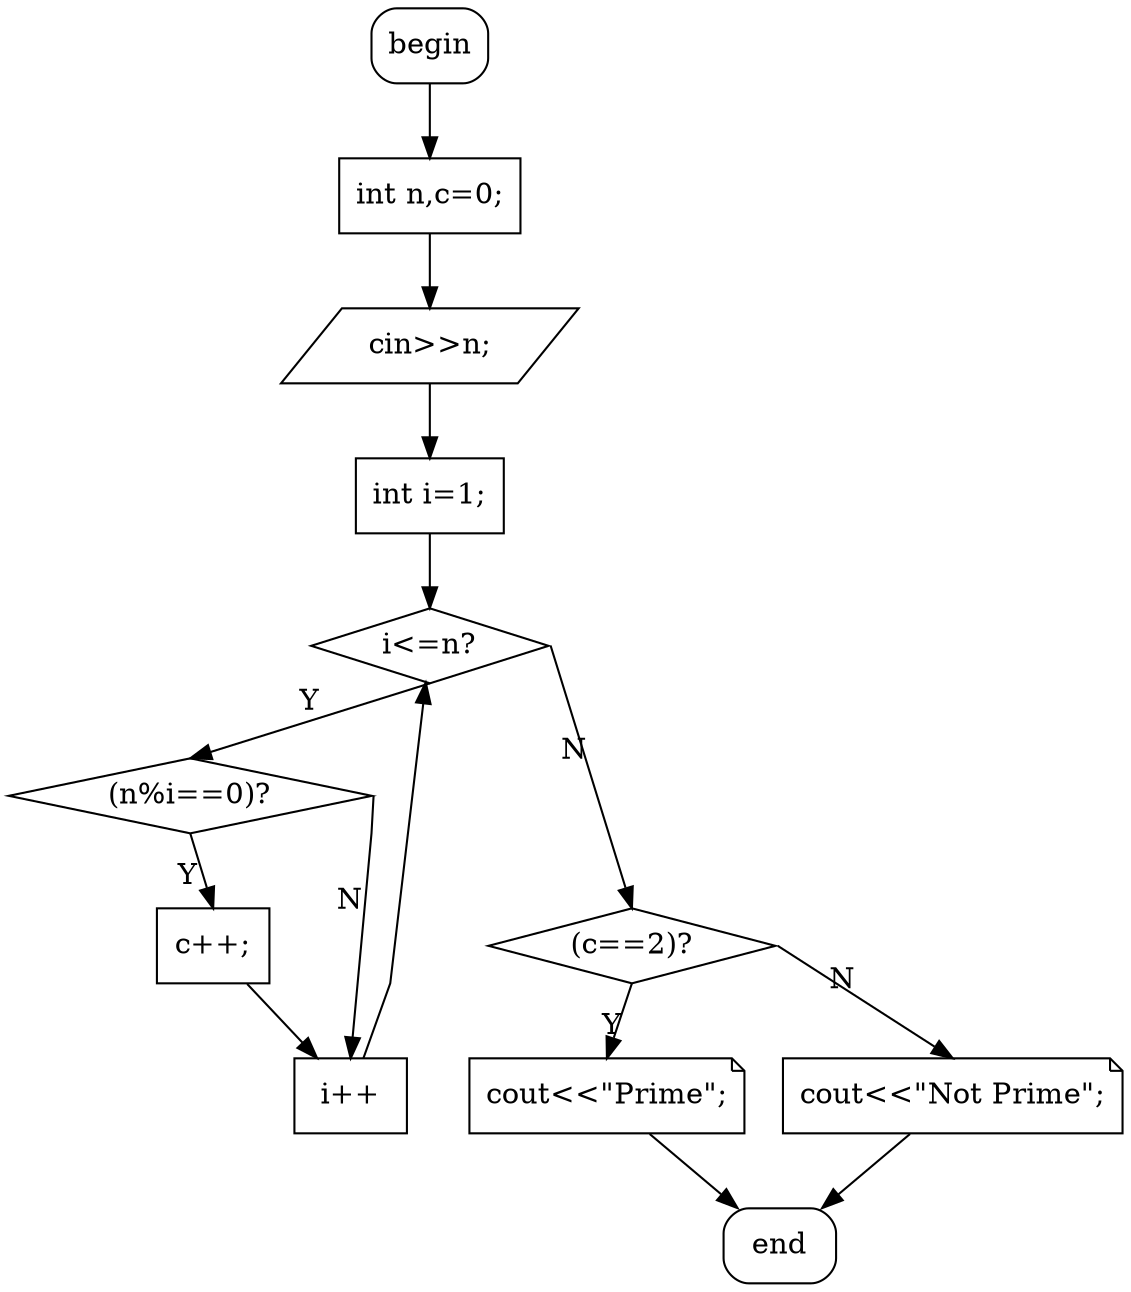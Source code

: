 digraph {
graph [splines=polyline];
D0 [shape=box, style=rounded, label="begin"];
{rank = sink; D1 [shape=box, style=rounded, label="end"];}
D4 [shape=box, label="int n,c=0;"];
D6 [shape=parallelogram, label="cin>>n;"];
D10 [shape=diamond, label="i<=n?"];
D11 [shape=box, label="int i=1;"];
D12 [shape=box, label="i++"];
D15 [shape=diamond, label="(n%i==0)?"];
D20 [shape=box, label="c++;"];
D22 [shape=diamond, label="(c==2)?"];
D27 [shape=note, label="cout<<\"Prime\";"];
D31 [shape=note, label="cout<<\"Not Prime\";"];
D4 -> D6;
D6 -> D11;
D10:e -> D22:n [xlabel=N];
D11 -> D10;
D15:e -> D12:n [xlabel=N];
D12 -> D10;
D20 -> D12;
D15:s -> D20:n [xlabel=Y];
D10:s -> D15:n [xlabel=Y];
D27 -> D1;
D31 -> D1;
D22:s -> D27:n [xlabel=Y];
D22:e -> D31:n [xlabel=N];
D0 -> D4;
}

